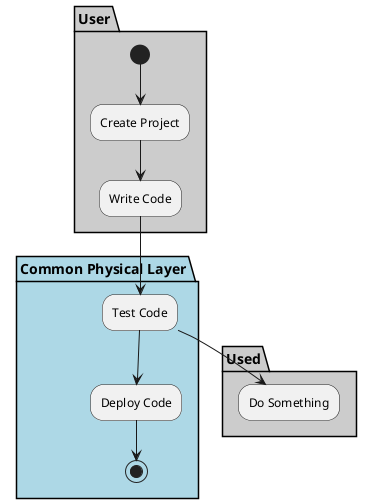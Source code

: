 @startuml

partition "Common Physical Layer" {

}

partition User #cccccc {
  (*) --> "Create Project"
  --> "Write Code"
}

partition "Common Physical Layer" #lightblue {
  "Write Code" --> "Test Code"
  "Test Code" --> "Deploy Code"
  "Deploy Code" --> (*)
}

partition Used #cccccc {
  "Test Code" --> "Do Something"
}

@enduml
